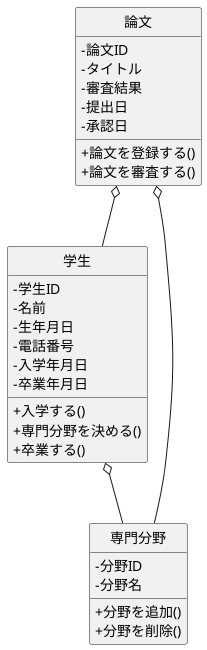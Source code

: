 @startuml Web論文システムクラス図
skinparam classAttributeIconSize 0
hide circle

class 学生 {
 -学生ID
 -名前
 -生年月日
 -電話番号
 -入学年月日
 -卒業年月日

 +入学する()
 +専門分野を決める()
 +卒業する()
}

class 専門分野 {
 -分野ID
 -分野名

 +分野を追加()
 +分野を削除()
}

class 論文 {
 -論文ID
 -タイトル
 -審査結果
 -提出日
 -承認日

 +論文を登録する()
 +論文を審査する()
}

学生 o-- 専門分野
論文 o-- 学生
論文 o-- 専門分野

@enduml